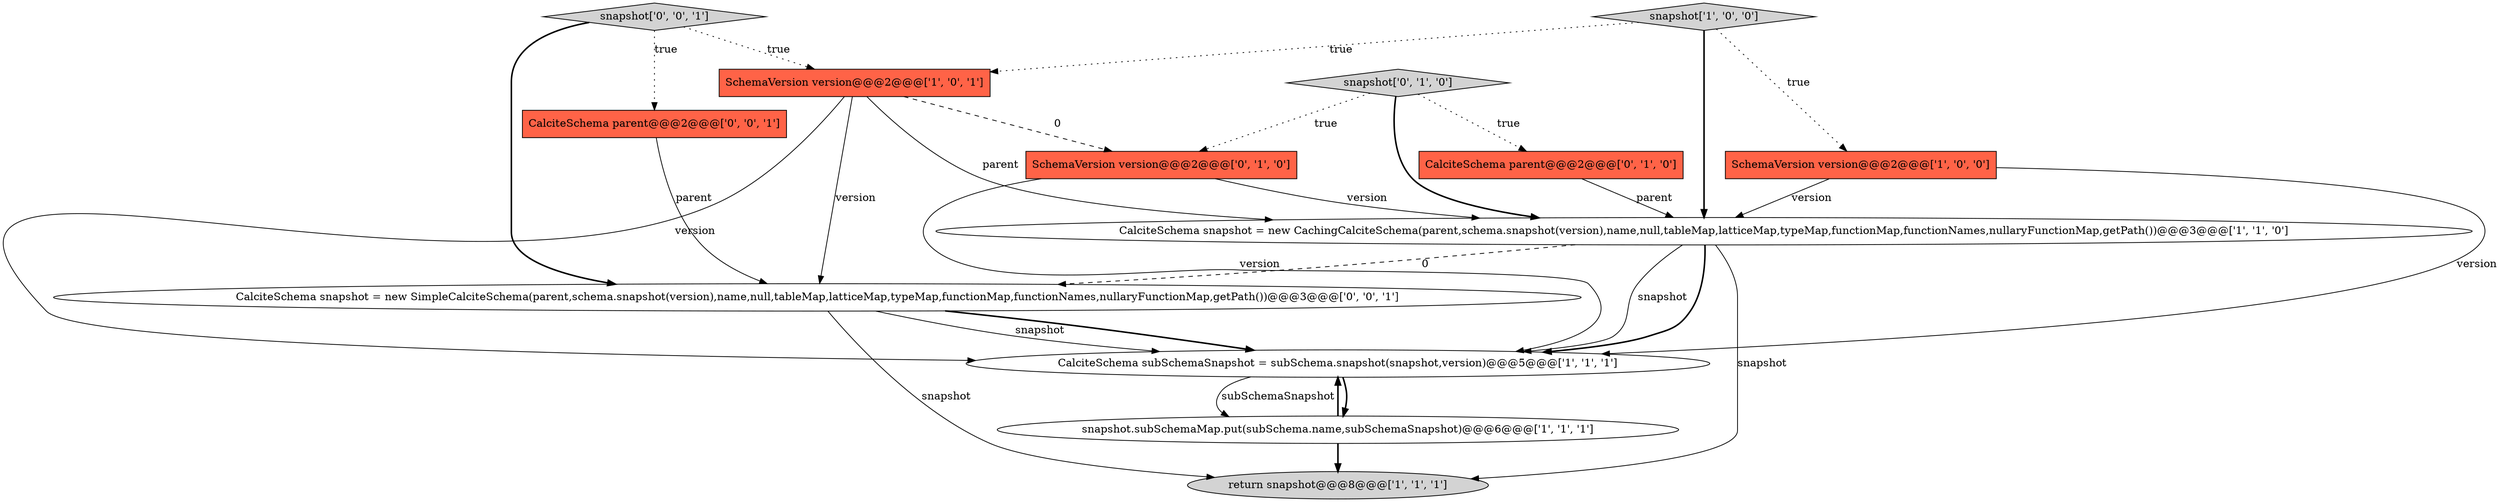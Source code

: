 digraph {
5 [style = filled, label = "return snapshot@@@8@@@['1', '1', '1']", fillcolor = lightgray, shape = ellipse image = "AAA0AAABBB1BBB"];
7 [style = filled, label = "CalciteSchema parent@@@2@@@['0', '1', '0']", fillcolor = tomato, shape = box image = "AAA0AAABBB2BBB"];
3 [style = filled, label = "SchemaVersion version@@@2@@@['1', '0', '0']", fillcolor = tomato, shape = box image = "AAA0AAABBB1BBB"];
8 [style = filled, label = "SchemaVersion version@@@2@@@['0', '1', '0']", fillcolor = tomato, shape = box image = "AAA1AAABBB2BBB"];
0 [style = filled, label = "snapshot['1', '0', '0']", fillcolor = lightgray, shape = diamond image = "AAA0AAABBB1BBB"];
6 [style = filled, label = "CalciteSchema snapshot = new CachingCalciteSchema(parent,schema.snapshot(version),name,null,tableMap,latticeMap,typeMap,functionMap,functionNames,nullaryFunctionMap,getPath())@@@3@@@['1', '1', '0']", fillcolor = white, shape = ellipse image = "AAA0AAABBB1BBB"];
11 [style = filled, label = "CalciteSchema snapshot = new SimpleCalciteSchema(parent,schema.snapshot(version),name,null,tableMap,latticeMap,typeMap,functionMap,functionNames,nullaryFunctionMap,getPath())@@@3@@@['0', '0', '1']", fillcolor = white, shape = ellipse image = "AAA0AAABBB3BBB"];
9 [style = filled, label = "snapshot['0', '1', '0']", fillcolor = lightgray, shape = diamond image = "AAA0AAABBB2BBB"];
1 [style = filled, label = "snapshot.subSchemaMap.put(subSchema.name,subSchemaSnapshot)@@@6@@@['1', '1', '1']", fillcolor = white, shape = ellipse image = "AAA0AAABBB1BBB"];
12 [style = filled, label = "CalciteSchema parent@@@2@@@['0', '0', '1']", fillcolor = tomato, shape = box image = "AAA0AAABBB3BBB"];
10 [style = filled, label = "snapshot['0', '0', '1']", fillcolor = lightgray, shape = diamond image = "AAA0AAABBB3BBB"];
2 [style = filled, label = "CalciteSchema subSchemaSnapshot = subSchema.snapshot(snapshot,version)@@@5@@@['1', '1', '1']", fillcolor = white, shape = ellipse image = "AAA0AAABBB1BBB"];
4 [style = filled, label = "SchemaVersion version@@@2@@@['1', '0', '1']", fillcolor = tomato, shape = box image = "AAA0AAABBB1BBB"];
1->5 [style = bold, label=""];
10->12 [style = dotted, label="true"];
0->6 [style = bold, label=""];
2->1 [style = bold, label=""];
0->4 [style = dotted, label="true"];
6->11 [style = dashed, label="0"];
6->5 [style = solid, label="snapshot"];
4->2 [style = solid, label="version"];
7->6 [style = solid, label="parent"];
4->6 [style = solid, label="parent"];
11->2 [style = bold, label=""];
3->2 [style = solid, label="version"];
9->6 [style = bold, label=""];
6->2 [style = bold, label=""];
11->2 [style = solid, label="snapshot"];
9->8 [style = dotted, label="true"];
8->2 [style = solid, label="version"];
12->11 [style = solid, label="parent"];
3->6 [style = solid, label="version"];
4->8 [style = dashed, label="0"];
1->2 [style = bold, label=""];
0->3 [style = dotted, label="true"];
6->2 [style = solid, label="snapshot"];
10->4 [style = dotted, label="true"];
9->7 [style = dotted, label="true"];
4->11 [style = solid, label="version"];
8->6 [style = solid, label="version"];
2->1 [style = solid, label="subSchemaSnapshot"];
11->5 [style = solid, label="snapshot"];
10->11 [style = bold, label=""];
}
